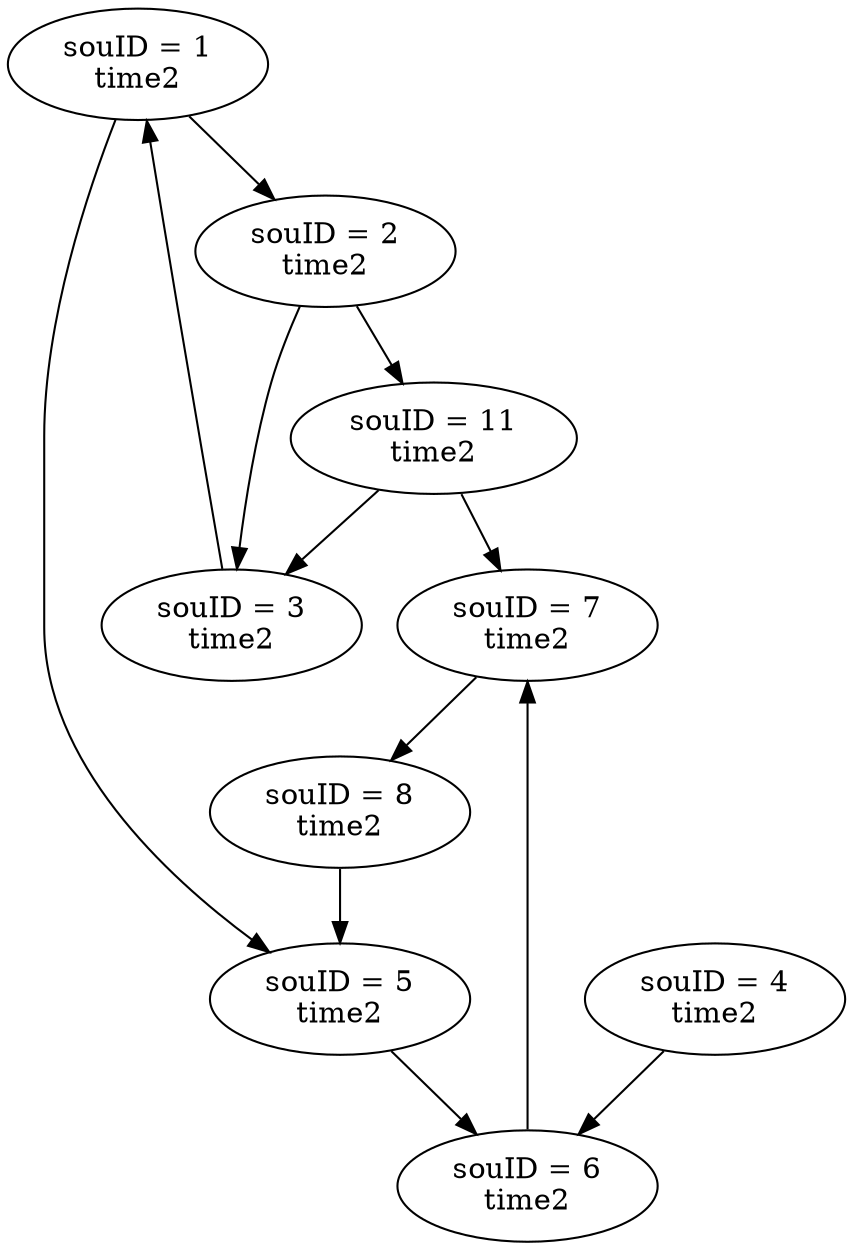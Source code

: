 // OriginGraph2
digraph {
	1 [label="souID = 1
time2"]
	2 [label="souID = 2
time2"]
	3 [label="souID = 3
time2"]
	4 [label="souID = 4
time2"]
	5 [label="souID = 5
time2"]
	6 [label="souID = 6
time2"]
	7 [label="souID = 7
time2"]
	8 [label="souID = 8
time2"]
	11 [label="souID = 11
time2"]
	1 -> 2
	1 -> 5
	2 -> 3
	2 -> 11
	3 -> 1
	4 -> 6
	5 -> 6
	6 -> 7
	7 -> 8
	8 -> 5
	11 -> 3
	11 -> 7
}
